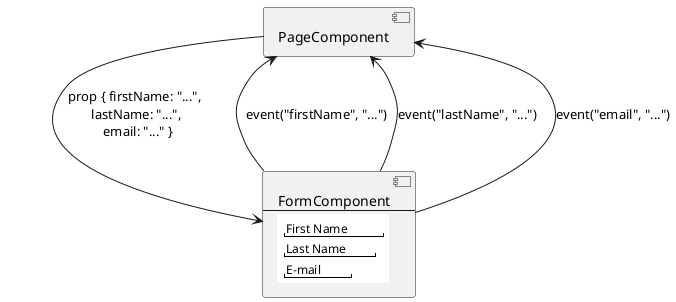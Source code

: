 @startuml ugly

component PageComponent

component FormComponent [
    FormComponent
    ----
{{
salt
{
" First Name "
" Last Name "
" E-mail "
}
}}
]

PageComponent --> FormComponent : prop { firstName: "...", \n lastName: "...", \n email: "..." }
PageComponent <-- FormComponent : event("firstName", "...")
PageComponent <-- FormComponent : event("lastName", "...")
PageComponent <-- FormComponent : event("email", "...")

@enduml


@startuml beautiful

component PageComponent

component FormComponent [
    FormComponent
    ----
{{
salt
" First Name "
" Last Name "
" E-mail "
}}
]

PageComponent --> FormComponent : prop { firstName: "...", \n lastName: "...", \n email: "..." }
PageComponent <-- FormComponent : event("change", { firstName: "...", \n lastName: "...", \n email: "..." })

@enduml
